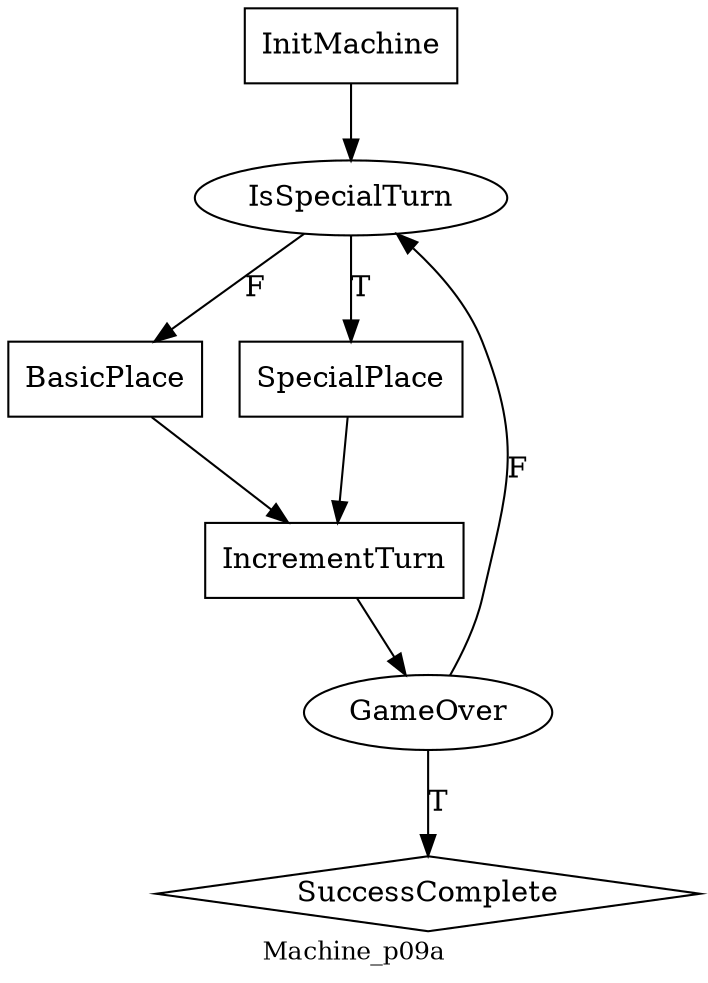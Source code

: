 digraph MyGraphName {
node [shape=box] InitMachine; BasicPlace; SpecialPlace; IncrementTurn
node [shape=diamond] SuccessComplete
node [shape=ellipse] IsSpecialTurn; GameOver
IsSpecialTurn->SpecialPlace [label=T];
InitMachine->IsSpecialTurn ;
IncrementTurn->GameOver ;
BasicPlace->IncrementTurn ;
GameOver->IsSpecialTurn [label=F];
IsSpecialTurn->BasicPlace [label=F];
GameOver->SuccessComplete [label=T];
SpecialPlace->IncrementTurn ;
overlap=false
label=Machine_p09a
fontsize=12
}
